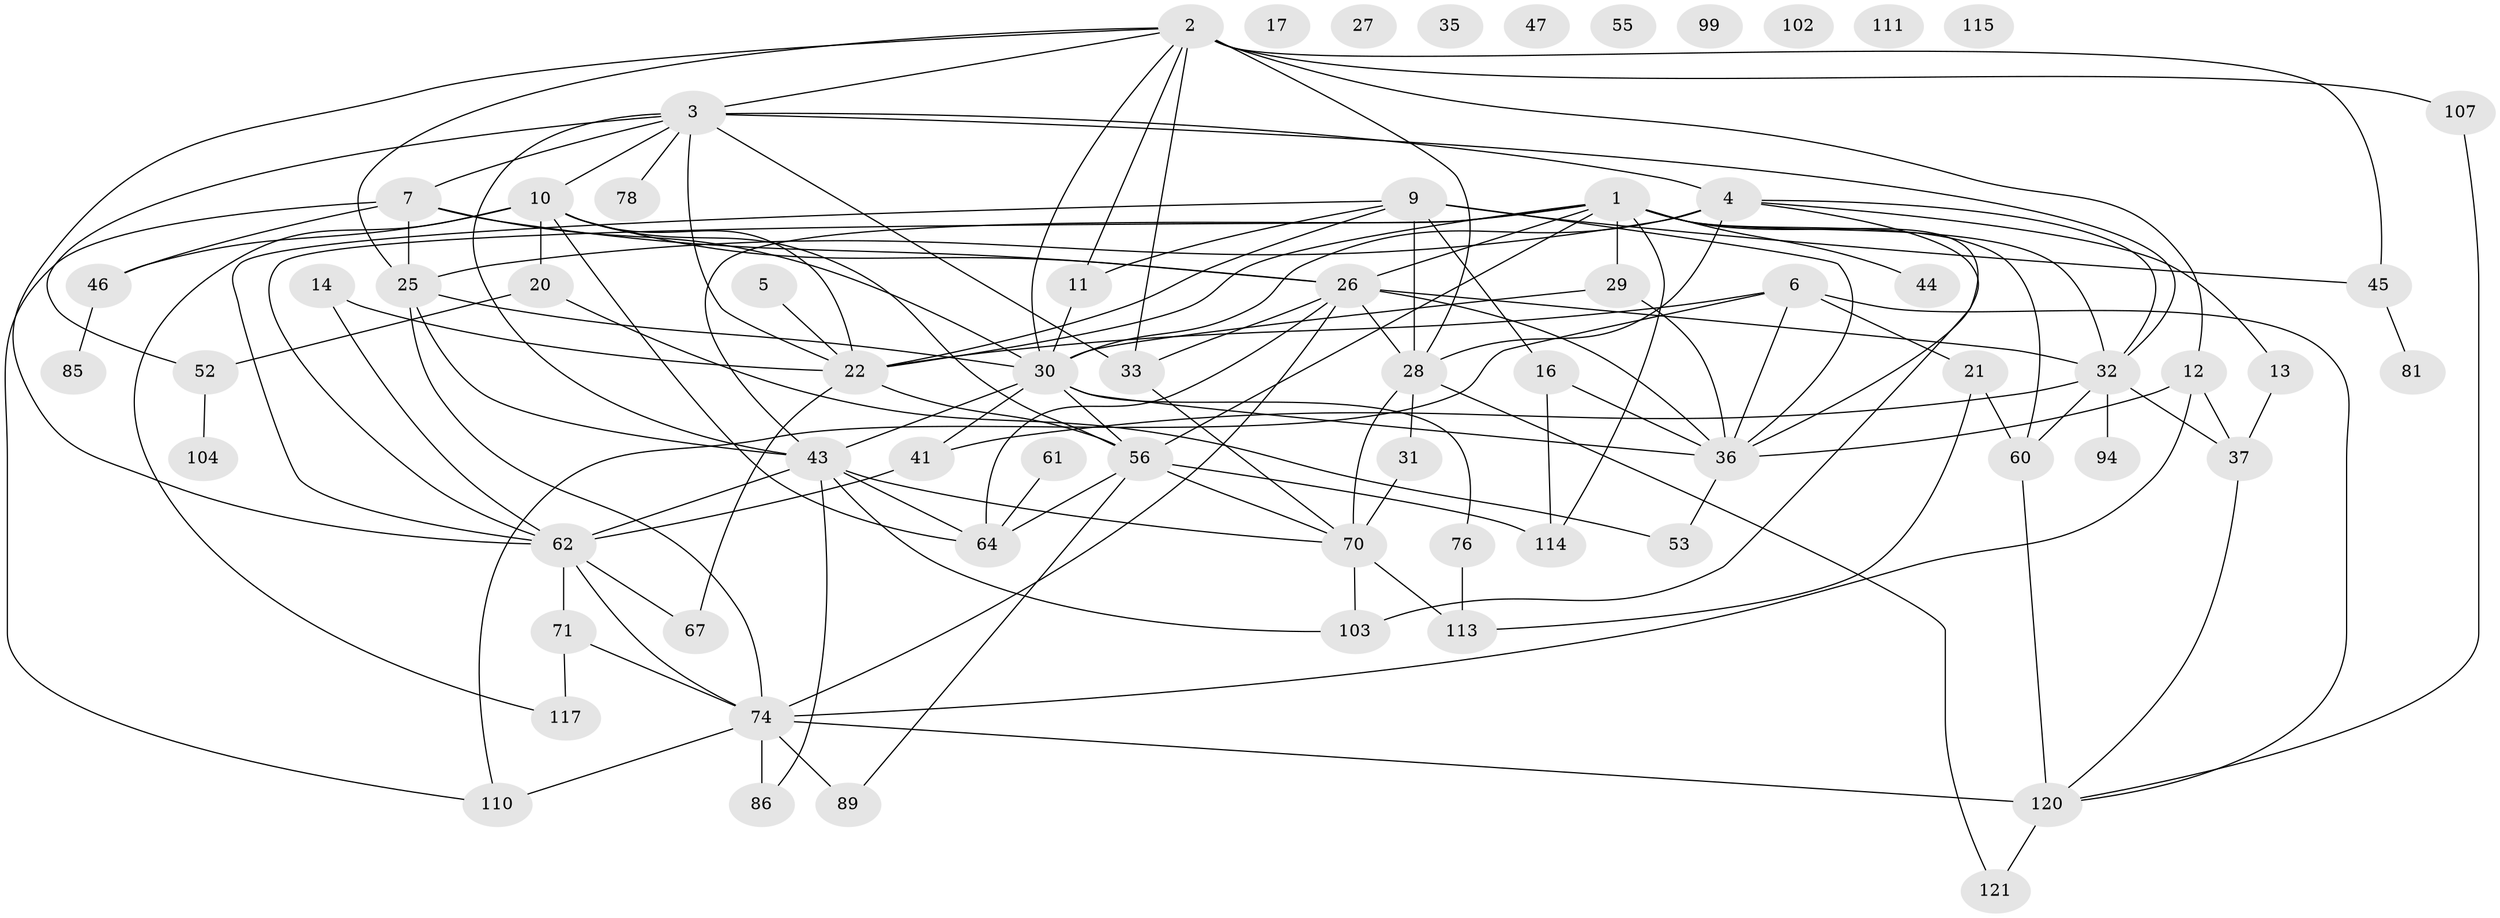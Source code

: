 // original degree distribution, {4: 0.16911764705882354, 6: 0.0661764705882353, 2: 0.18382352941176472, 1: 0.125, 5: 0.125, 3: 0.23529411764705882, 0: 0.0661764705882353, 7: 0.014705882352941176, 10: 0.007352941176470588, 8: 0.007352941176470588}
// Generated by graph-tools (version 1.1) at 2025/12/03/09/25 04:12:53]
// undirected, 68 vertices, 132 edges
graph export_dot {
graph [start="1"]
  node [color=gray90,style=filled];
  1 [super="+34"];
  2 [super="+90+19"];
  3 [super="+8+73"];
  4 [super="+48"];
  5;
  6;
  7 [super="+15"];
  9 [super="+65"];
  10 [super="+18+42"];
  11;
  12 [super="+24+136"];
  13;
  14;
  16;
  17;
  20 [super="+51"];
  21 [super="+93"];
  22 [super="+23+79+39"];
  25 [super="+40+116"];
  26 [super="+106+127"];
  27;
  28 [super="+58"];
  29 [super="+123"];
  30 [super="+50+82"];
  31;
  32 [super="+72+92"];
  33 [super="+38"];
  35;
  36 [super="+68+109"];
  37 [super="+49"];
  41 [super="+77"];
  43 [super="+95+124"];
  44;
  45 [super="+91"];
  46 [super="+128+108"];
  47;
  52 [super="+54"];
  53;
  55;
  56 [super="+88+122"];
  60 [super="+131"];
  61;
  62 [super="+63+98"];
  64 [super="+66"];
  67 [super="+133"];
  70 [super="+83"];
  71 [super="+84"];
  74 [super="+118"];
  76;
  78;
  81 [super="+87"];
  85;
  86;
  89;
  94;
  99;
  102;
  103;
  104;
  107;
  110;
  111;
  113;
  114;
  115;
  117;
  120;
  121 [super="+132"];
  1 -- 62;
  1 -- 103;
  1 -- 26;
  1 -- 32;
  1 -- 43;
  1 -- 44;
  1 -- 114;
  1 -- 22;
  1 -- 60;
  1 -- 29;
  1 -- 56;
  2 -- 25;
  2 -- 45 [weight=2];
  2 -- 107;
  2 -- 11;
  2 -- 12;
  2 -- 30 [weight=2];
  2 -- 28 [weight=2];
  2 -- 33;
  2 -- 3;
  2 -- 62;
  3 -- 52;
  3 -- 78;
  3 -- 22 [weight=2];
  3 -- 32;
  3 -- 4 [weight=2];
  3 -- 33;
  3 -- 7;
  3 -- 10;
  3 -- 43 [weight=2];
  4 -- 25;
  4 -- 32;
  4 -- 36;
  4 -- 13;
  4 -- 28 [weight=2];
  4 -- 30;
  5 -- 22;
  6 -- 110;
  6 -- 120;
  6 -- 22;
  6 -- 36;
  6 -- 21;
  7 -- 25;
  7 -- 110;
  7 -- 26;
  7 -- 30;
  7 -- 46;
  9 -- 36;
  9 -- 11;
  9 -- 45;
  9 -- 16;
  9 -- 22;
  9 -- 62;
  9 -- 28 [weight=2];
  10 -- 117;
  10 -- 56;
  10 -- 64;
  10 -- 20;
  10 -- 46;
  10 -- 26;
  10 -- 22;
  11 -- 30;
  12 -- 36;
  12 -- 74;
  12 -- 37;
  13 -- 37;
  14 -- 62;
  14 -- 22;
  16 -- 114;
  16 -- 36;
  20 -- 52;
  20 -- 53;
  21 -- 113;
  21 -- 60;
  22 -- 56;
  22 -- 67;
  25 -- 74;
  25 -- 43;
  25 -- 30;
  26 -- 64;
  26 -- 36;
  26 -- 74;
  26 -- 32;
  26 -- 28;
  26 -- 33;
  28 -- 121;
  28 -- 31;
  28 -- 70;
  29 -- 36;
  29 -- 30;
  30 -- 76;
  30 -- 36;
  30 -- 41;
  30 -- 43;
  30 -- 56 [weight=2];
  31 -- 70 [weight=2];
  32 -- 37;
  32 -- 94;
  32 -- 41 [weight=2];
  32 -- 60;
  33 -- 70;
  36 -- 53;
  37 -- 120;
  41 -- 62;
  43 -- 64;
  43 -- 86;
  43 -- 103;
  43 -- 62;
  43 -- 70;
  45 -- 81;
  46 -- 85;
  52 -- 104;
  56 -- 64;
  56 -- 114;
  56 -- 89;
  56 -- 70;
  60 -- 120;
  61 -- 64;
  62 -- 67;
  62 -- 74;
  62 -- 71;
  70 -- 103;
  70 -- 113;
  71 -- 74;
  71 -- 117;
  74 -- 86;
  74 -- 89 [weight=2];
  74 -- 120;
  74 -- 110;
  76 -- 113;
  107 -- 120;
  120 -- 121;
}
